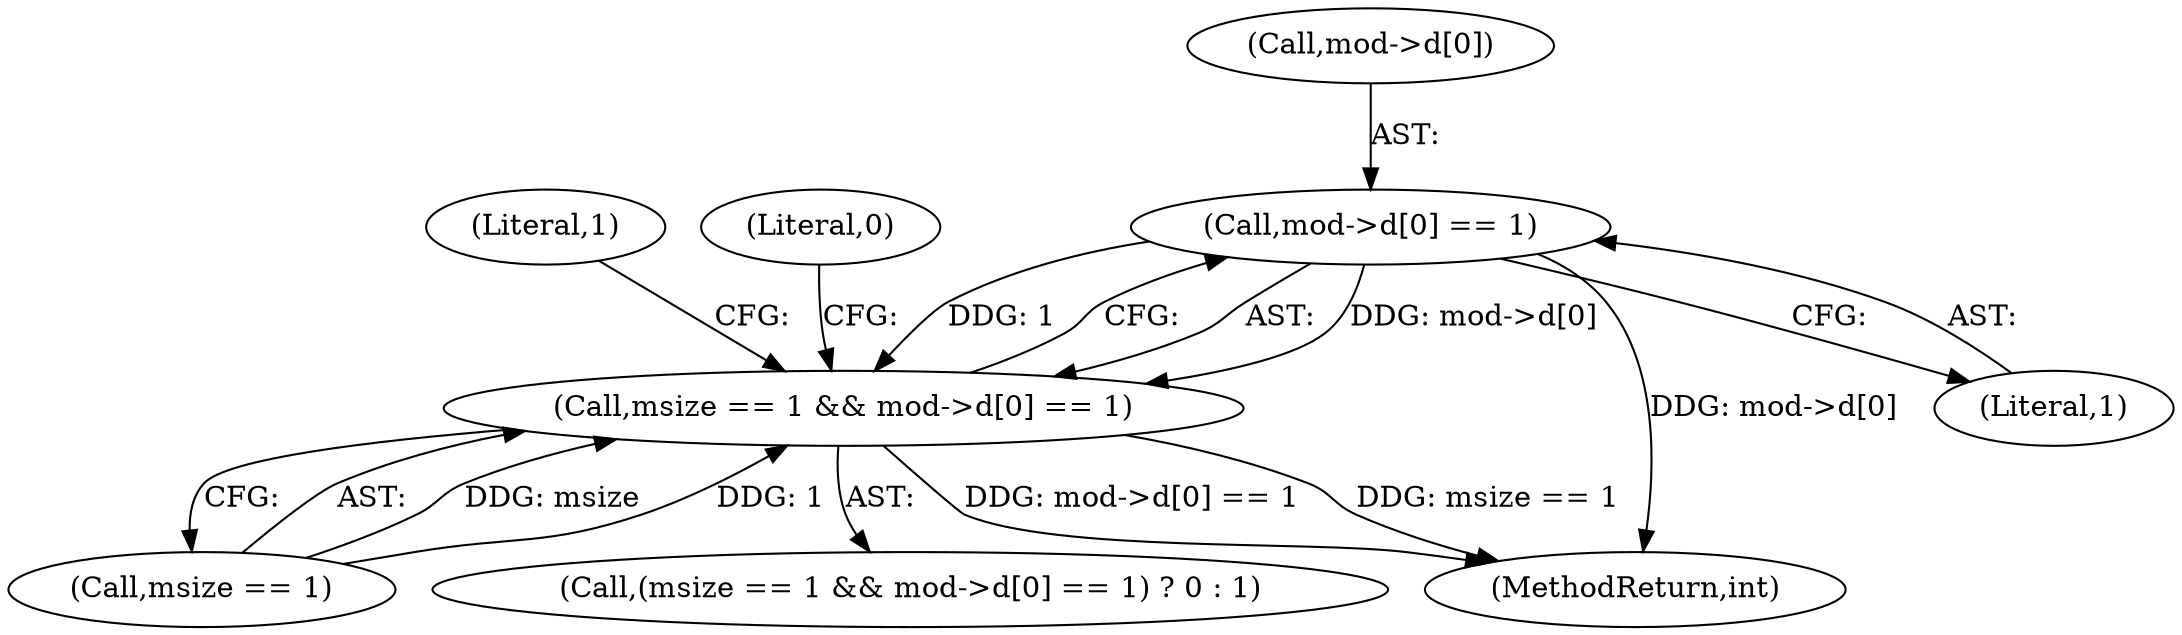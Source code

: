 digraph "0_linux_f5527fffff3f002b0a6b376163613b82f69de073@array" {
"1000232" [label="(Call,mod->d[0] == 1)"];
"1000228" [label="(Call,msize == 1 && mod->d[0] == 1)"];
"1000228" [label="(Call,msize == 1 && mod->d[0] == 1)"];
"1000865" [label="(MethodReturn,int)"];
"1000232" [label="(Call,mod->d[0] == 1)"];
"1000233" [label="(Call,mod->d[0])"];
"1000229" [label="(Call,msize == 1)"];
"1000240" [label="(Literal,1)"];
"1000239" [label="(Literal,0)"];
"1000227" [label="(Call,(msize == 1 && mod->d[0] == 1) ? 0 : 1)"];
"1000238" [label="(Literal,1)"];
"1000232" -> "1000228"  [label="AST: "];
"1000232" -> "1000238"  [label="CFG: "];
"1000233" -> "1000232"  [label="AST: "];
"1000238" -> "1000232"  [label="AST: "];
"1000228" -> "1000232"  [label="CFG: "];
"1000232" -> "1000865"  [label="DDG: mod->d[0]"];
"1000232" -> "1000228"  [label="DDG: mod->d[0]"];
"1000232" -> "1000228"  [label="DDG: 1"];
"1000228" -> "1000227"  [label="AST: "];
"1000228" -> "1000229"  [label="CFG: "];
"1000229" -> "1000228"  [label="AST: "];
"1000239" -> "1000228"  [label="CFG: "];
"1000240" -> "1000228"  [label="CFG: "];
"1000228" -> "1000865"  [label="DDG: msize == 1"];
"1000228" -> "1000865"  [label="DDG: mod->d[0] == 1"];
"1000229" -> "1000228"  [label="DDG: msize"];
"1000229" -> "1000228"  [label="DDG: 1"];
}
